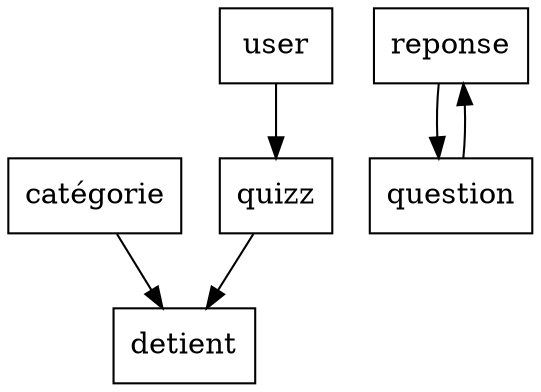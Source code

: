 digraph {
  node [shape=box]
  "catégorie" -> "detient"
  "quizz" -> "detient"
  "reponse" -> "question"
  "user" -> "quizz"
  "question" -> "reponse"
}